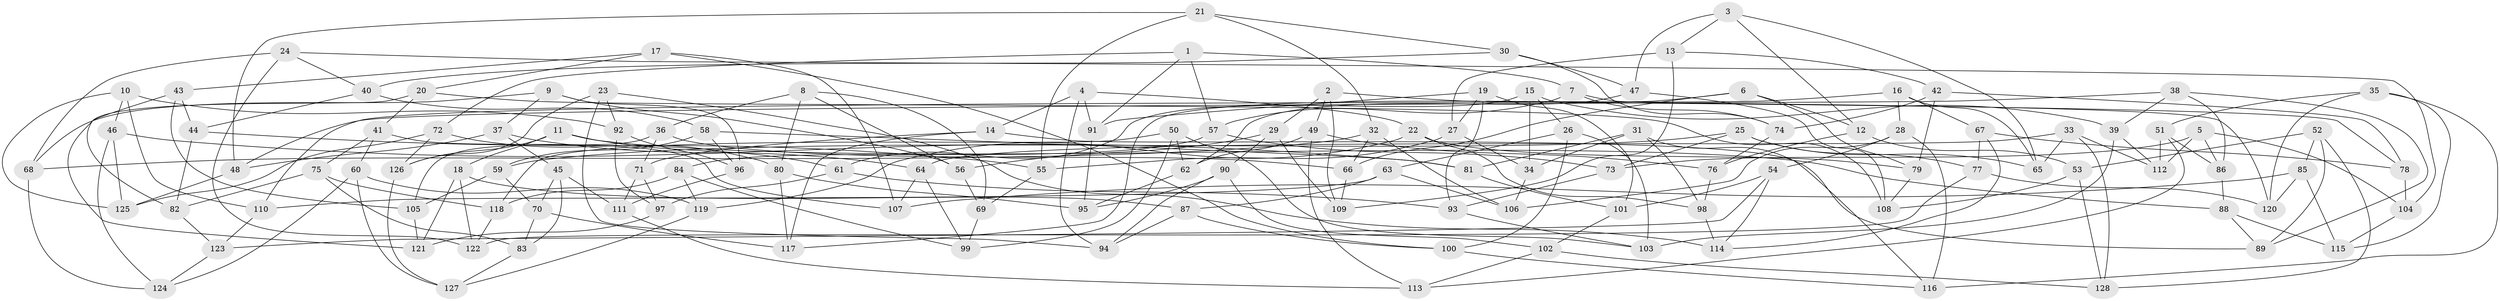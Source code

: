 // Generated by graph-tools (version 1.1) at 2025/56/03/09/25 04:56:27]
// undirected, 128 vertices, 256 edges
graph export_dot {
graph [start="1"]
  node [color=gray90,style=filled];
  1;
  2;
  3;
  4;
  5;
  6;
  7;
  8;
  9;
  10;
  11;
  12;
  13;
  14;
  15;
  16;
  17;
  18;
  19;
  20;
  21;
  22;
  23;
  24;
  25;
  26;
  27;
  28;
  29;
  30;
  31;
  32;
  33;
  34;
  35;
  36;
  37;
  38;
  39;
  40;
  41;
  42;
  43;
  44;
  45;
  46;
  47;
  48;
  49;
  50;
  51;
  52;
  53;
  54;
  55;
  56;
  57;
  58;
  59;
  60;
  61;
  62;
  63;
  64;
  65;
  66;
  67;
  68;
  69;
  70;
  71;
  72;
  73;
  74;
  75;
  76;
  77;
  78;
  79;
  80;
  81;
  82;
  83;
  84;
  85;
  86;
  87;
  88;
  89;
  90;
  91;
  92;
  93;
  94;
  95;
  96;
  97;
  98;
  99;
  100;
  101;
  102;
  103;
  104;
  105;
  106;
  107;
  108;
  109;
  110;
  111;
  112;
  113;
  114;
  115;
  116;
  117;
  118;
  119;
  120;
  121;
  122;
  123;
  124;
  125;
  126;
  127;
  128;
  1 -- 91;
  1 -- 72;
  1 -- 57;
  1 -- 7;
  2 -- 29;
  2 -- 49;
  2 -- 109;
  2 -- 78;
  3 -- 13;
  3 -- 65;
  3 -- 12;
  3 -- 47;
  4 -- 22;
  4 -- 91;
  4 -- 94;
  4 -- 14;
  5 -- 112;
  5 -- 104;
  5 -- 86;
  5 -- 73;
  6 -- 117;
  6 -- 79;
  6 -- 12;
  6 -- 66;
  7 -- 120;
  7 -- 74;
  7 -- 57;
  8 -- 69;
  8 -- 36;
  8 -- 56;
  8 -- 80;
  9 -- 68;
  9 -- 56;
  9 -- 96;
  9 -- 37;
  10 -- 110;
  10 -- 92;
  10 -- 125;
  10 -- 46;
  11 -- 61;
  11 -- 126;
  11 -- 88;
  11 -- 18;
  12 -- 76;
  12 -- 53;
  13 -- 27;
  13 -- 109;
  13 -- 42;
  14 -- 117;
  14 -- 71;
  14 -- 89;
  15 -- 61;
  15 -- 26;
  15 -- 39;
  15 -- 34;
  16 -- 28;
  16 -- 65;
  16 -- 67;
  16 -- 110;
  17 -- 43;
  17 -- 107;
  17 -- 20;
  17 -- 100;
  18 -- 121;
  18 -- 87;
  18 -- 122;
  19 -- 91;
  19 -- 93;
  19 -- 101;
  19 -- 27;
  20 -- 41;
  20 -- 108;
  20 -- 121;
  21 -- 30;
  21 -- 48;
  21 -- 55;
  21 -- 32;
  22 -- 79;
  22 -- 119;
  22 -- 98;
  23 -- 114;
  23 -- 126;
  23 -- 94;
  23 -- 92;
  24 -- 122;
  24 -- 104;
  24 -- 68;
  24 -- 40;
  25 -- 77;
  25 -- 59;
  25 -- 73;
  25 -- 65;
  26 -- 103;
  26 -- 63;
  26 -- 100;
  27 -- 34;
  27 -- 55;
  28 -- 116;
  28 -- 106;
  28 -- 54;
  29 -- 56;
  29 -- 109;
  29 -- 90;
  30 -- 74;
  30 -- 47;
  30 -- 40;
  31 -- 34;
  31 -- 98;
  31 -- 116;
  31 -- 81;
  32 -- 66;
  32 -- 106;
  32 -- 68;
  33 -- 65;
  33 -- 128;
  33 -- 64;
  33 -- 112;
  34 -- 106;
  35 -- 51;
  35 -- 115;
  35 -- 120;
  35 -- 116;
  36 -- 66;
  36 -- 71;
  36 -- 105;
  37 -- 64;
  37 -- 45;
  37 -- 48;
  38 -- 39;
  38 -- 89;
  38 -- 86;
  38 -- 48;
  39 -- 112;
  39 -- 103;
  40 -- 44;
  40 -- 58;
  41 -- 60;
  41 -- 75;
  41 -- 107;
  42 -- 78;
  42 -- 74;
  42 -- 79;
  43 -- 105;
  43 -- 82;
  43 -- 44;
  44 -- 82;
  44 -- 55;
  45 -- 83;
  45 -- 70;
  45 -- 111;
  46 -- 81;
  46 -- 125;
  46 -- 124;
  47 -- 108;
  47 -- 62;
  48 -- 125;
  49 -- 62;
  49 -- 113;
  49 -- 76;
  50 -- 99;
  50 -- 62;
  50 -- 103;
  50 -- 118;
  51 -- 86;
  51 -- 113;
  51 -- 112;
  52 -- 89;
  52 -- 128;
  52 -- 53;
  52 -- 85;
  53 -- 108;
  53 -- 128;
  54 -- 114;
  54 -- 123;
  54 -- 101;
  55 -- 69;
  56 -- 69;
  57 -- 73;
  57 -- 84;
  58 -- 59;
  58 -- 96;
  58 -- 81;
  59 -- 105;
  59 -- 70;
  60 -- 119;
  60 -- 127;
  60 -- 124;
  61 -- 93;
  61 -- 97;
  62 -- 95;
  63 -- 106;
  63 -- 110;
  63 -- 87;
  64 -- 107;
  64 -- 99;
  66 -- 109;
  67 -- 114;
  67 -- 77;
  67 -- 78;
  68 -- 124;
  69 -- 99;
  70 -- 117;
  70 -- 83;
  71 -- 97;
  71 -- 111;
  72 -- 126;
  72 -- 125;
  72 -- 80;
  73 -- 93;
  74 -- 76;
  75 -- 82;
  75 -- 118;
  75 -- 83;
  76 -- 98;
  77 -- 120;
  77 -- 122;
  78 -- 104;
  79 -- 108;
  80 -- 95;
  80 -- 117;
  81 -- 101;
  82 -- 123;
  83 -- 127;
  84 -- 118;
  84 -- 119;
  84 -- 99;
  85 -- 107;
  85 -- 115;
  85 -- 120;
  86 -- 88;
  87 -- 100;
  87 -- 94;
  88 -- 89;
  88 -- 115;
  90 -- 95;
  90 -- 94;
  90 -- 102;
  91 -- 95;
  92 -- 96;
  92 -- 97;
  93 -- 103;
  96 -- 111;
  97 -- 121;
  98 -- 114;
  100 -- 116;
  101 -- 102;
  102 -- 128;
  102 -- 113;
  104 -- 115;
  105 -- 121;
  110 -- 123;
  111 -- 113;
  118 -- 122;
  119 -- 127;
  123 -- 124;
  126 -- 127;
}
